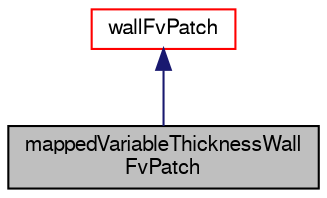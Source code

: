 digraph "mappedVariableThicknessWallFvPatch"
{
  bgcolor="transparent";
  edge [fontname="FreeSans",fontsize="10",labelfontname="FreeSans",labelfontsize="10"];
  node [fontname="FreeSans",fontsize="10",shape=record];
  Node0 [label="mappedVariableThicknessWall\lFvPatch",height=0.2,width=0.4,color="black", fillcolor="grey75", style="filled", fontcolor="black"];
  Node1 -> Node0 [dir="back",color="midnightblue",fontsize="10",style="solid",fontname="FreeSans"];
  Node1 [label="wallFvPatch",height=0.2,width=0.4,color="red",URL="$a22866.html",tooltip="Foam::wallFvPatch. "];
}
